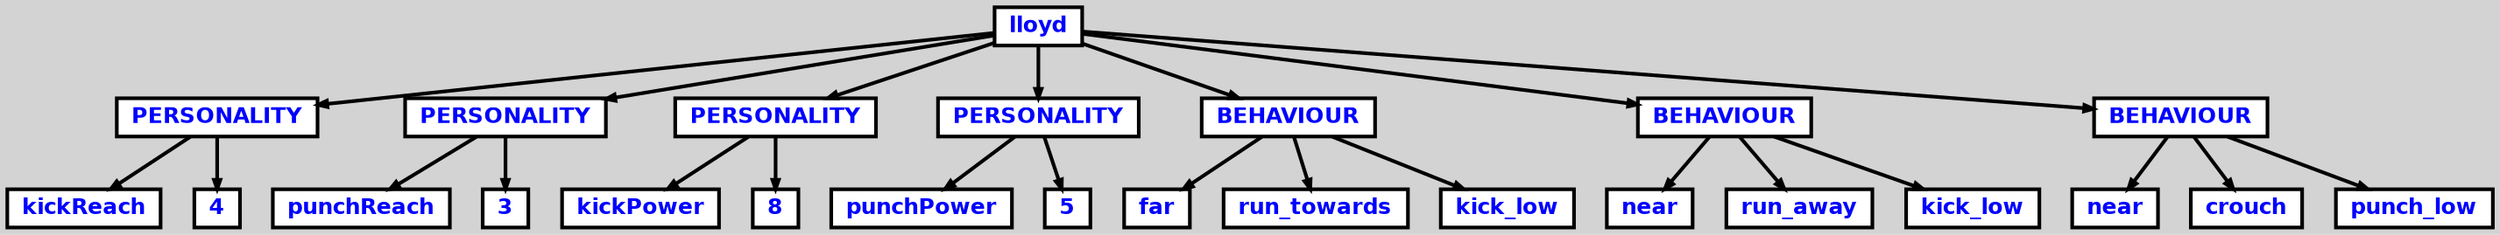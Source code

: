 digraph {

	ordering=out;
	ranksep=.4;
	bgcolor="lightgrey"; node [shape=box, fixedsize=false, fontsize=12, fontname="Helvetica-bold", fontcolor="blue"
		width=.25, height=.25, color="black", fillcolor="white", style="filled, solid, bold"];
	edge [arrowsize=.5, color="black", style="bold"]

  n0 [label="lloyd"];
  n1 [label="PERSONALITY"];
  n1 [label="PERSONALITY"];
  n2 [label="kickReach"];
  n3 [label="4"];
  n4 [label="PERSONALITY"];
  n4 [label="PERSONALITY"];
  n5 [label="punchReach"];
  n6 [label="3"];
  n7 [label="PERSONALITY"];
  n7 [label="PERSONALITY"];
  n8 [label="kickPower"];
  n9 [label="8"];
  n10 [label="PERSONALITY"];
  n10 [label="PERSONALITY"];
  n11 [label="punchPower"];
  n12 [label="5"];
  n13 [label="BEHAVIOUR"];
  n13 [label="BEHAVIOUR"];
  n14 [label="far"];
  n15 [label="run_towards"];
  n16 [label="kick_low"];
  n17 [label="BEHAVIOUR"];
  n17 [label="BEHAVIOUR"];
  n18 [label="near"];
  n19 [label="run_away"];
  n20 [label="kick_low"];
  n21 [label="BEHAVIOUR"];
  n21 [label="BEHAVIOUR"];
  n22 [label="near"];
  n23 [label="crouch"];
  n24 [label="punch_low"];

  n0 -> n1 // "lloyd" -> "PERSONALITY"
  n1 -> n2 // "PERSONALITY" -> "kickReach"
  n1 -> n3 // "PERSONALITY" -> "4"
  n0 -> n4 // "lloyd" -> "PERSONALITY"
  n4 -> n5 // "PERSONALITY" -> "punchReach"
  n4 -> n6 // "PERSONALITY" -> "3"
  n0 -> n7 // "lloyd" -> "PERSONALITY"
  n7 -> n8 // "PERSONALITY" -> "kickPower"
  n7 -> n9 // "PERSONALITY" -> "8"
  n0 -> n10 // "lloyd" -> "PERSONALITY"
  n10 -> n11 // "PERSONALITY" -> "punchPower"
  n10 -> n12 // "PERSONALITY" -> "5"
  n0 -> n13 // "lloyd" -> "BEHAVIOUR"
  n13 -> n14 // "BEHAVIOUR" -> "far"
  n13 -> n15 // "BEHAVIOUR" -> "run_towards"
  n13 -> n16 // "BEHAVIOUR" -> "kick_low"
  n0 -> n17 // "lloyd" -> "BEHAVIOUR"
  n17 -> n18 // "BEHAVIOUR" -> "near"
  n17 -> n19 // "BEHAVIOUR" -> "run_away"
  n17 -> n20 // "BEHAVIOUR" -> "kick_low"
  n0 -> n21 // "lloyd" -> "BEHAVIOUR"
  n21 -> n22 // "BEHAVIOUR" -> "near"
  n21 -> n23 // "BEHAVIOUR" -> "crouch"
  n21 -> n24 // "BEHAVIOUR" -> "punch_low"

}
